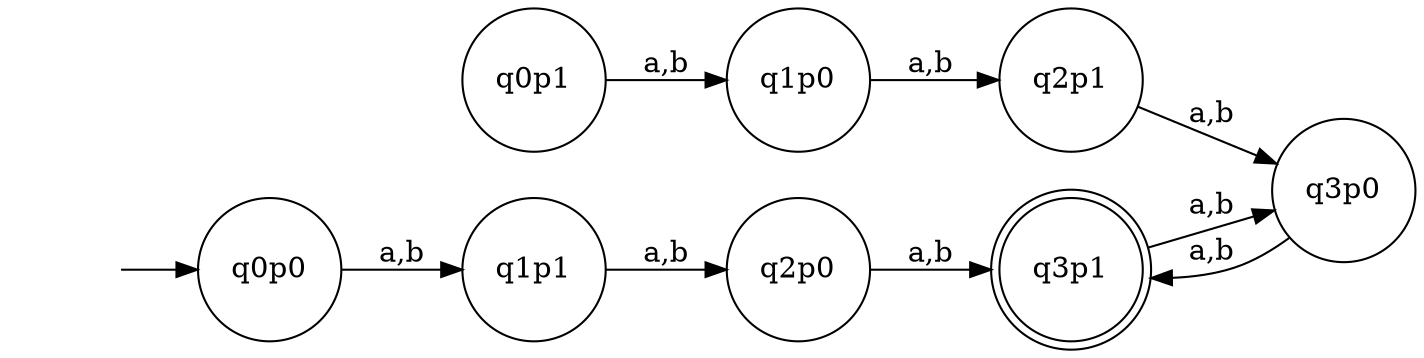 digraph G {
  rankdir=LR;
  node [shape=doublecircle] q3p1;
  node [shape=circle];
  
  q0p0 -> q1p1 [label="a,b"];
  q0p1 -> q1p0 [label="a,b"];
  q1p0 -> q2p1 [label="a,b"];
  q1p1 -> q2p0 [label="a,b"];
  q2p0 -> q3p1 [label="a,b"];
  q2p1 -> q3p0 [label="a,b"];  
  q3p0 -> q3p1 [label="a,b"];
  q3p1 -> q3p0 [label="a,b"];
  
  node [shape=none label=""];
  0 -> q0p0;
}